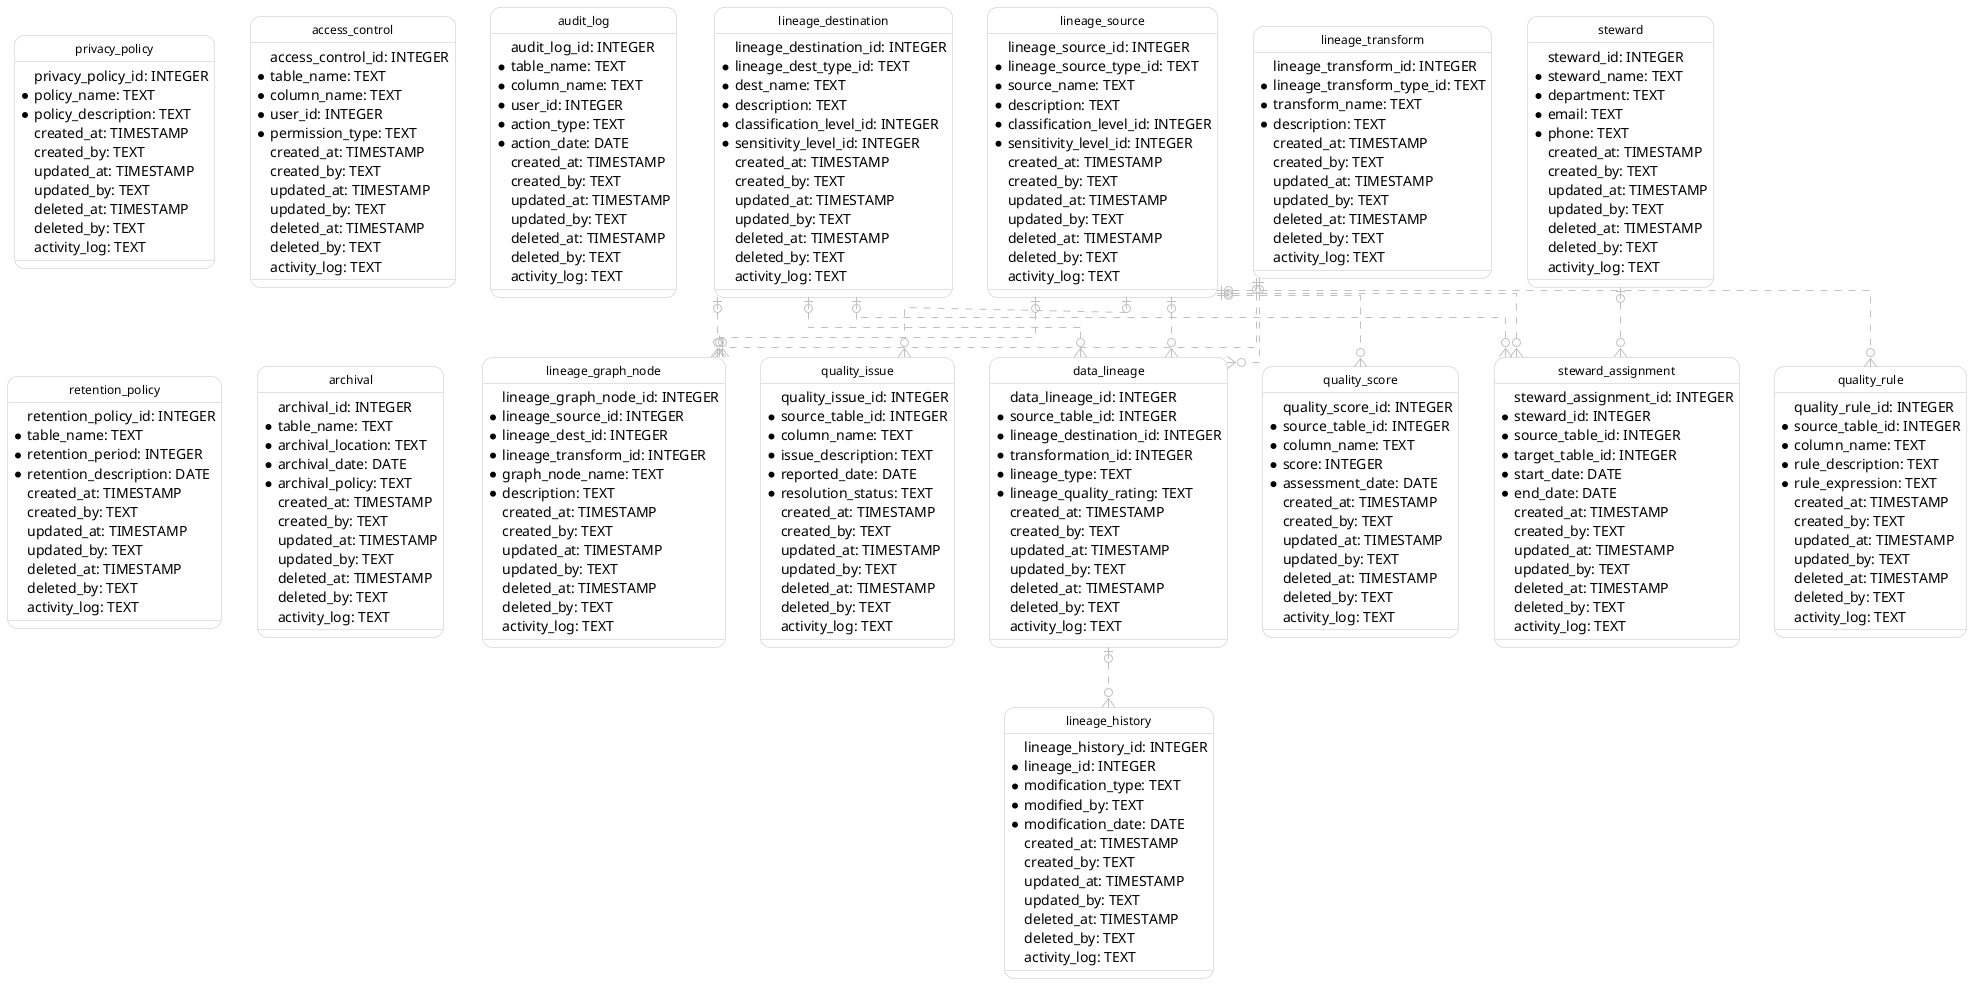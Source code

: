 @startuml IE
  hide circle
  skinparam linetype ortho
  skinparam roundcorner 20
  skinparam class {
    BackgroundColor White
    ArrowColor Silver
    BorderColor Silver
    FontColor Black
    FontSize 12
  }

  entity "lineage_source" as lineage_source {
      lineage_source_id: INTEGER
    * lineage_source_type_id: TEXT
    * source_name: TEXT
    * description: TEXT
    * classification_level_id: INTEGER
    * sensitivity_level_id: INTEGER
      created_at: TIMESTAMP
      created_by: TEXT
      updated_at: TIMESTAMP
      updated_by: TEXT
      deleted_at: TIMESTAMP
      deleted_by: TEXT
      activity_log: TEXT
  }

  entity "lineage_destination" as lineage_destination {
      lineage_destination_id: INTEGER
    * lineage_dest_type_id: TEXT
    * dest_name: TEXT
    * description: TEXT
    * classification_level_id: INTEGER
    * sensitivity_level_id: INTEGER
      created_at: TIMESTAMP
      created_by: TEXT
      updated_at: TIMESTAMP
      updated_by: TEXT
      deleted_at: TIMESTAMP
      deleted_by: TEXT
      activity_log: TEXT
  }

  entity "lineage_transform" as lineage_transform {
      lineage_transform_id: INTEGER
    * lineage_transform_type_id: TEXT
    * transform_name: TEXT
    * description: TEXT
      created_at: TIMESTAMP
      created_by: TEXT
      updated_at: TIMESTAMP
      updated_by: TEXT
      deleted_at: TIMESTAMP
      deleted_by: TEXT
      activity_log: TEXT
  }

  entity "lineage_graph_node" as lineage_graph_node {
      lineage_graph_node_id: INTEGER
    * lineage_source_id: INTEGER
    * lineage_dest_id: INTEGER
    * lineage_transform_id: INTEGER
    * graph_node_name: TEXT
    * description: TEXT
      created_at: TIMESTAMP
      created_by: TEXT
      updated_at: TIMESTAMP
      updated_by: TEXT
      deleted_at: TIMESTAMP
      deleted_by: TEXT
      activity_log: TEXT
  }

  entity "data_lineage" as data_lineage {
      data_lineage_id: INTEGER
    * source_table_id: INTEGER
    * lineage_destination_id: INTEGER
    * transformation_id: INTEGER
    * lineage_type: TEXT
    * lineage_quality_rating: TEXT
      created_at: TIMESTAMP
      created_by: TEXT
      updated_at: TIMESTAMP
      updated_by: TEXT
      deleted_at: TIMESTAMP
      deleted_by: TEXT
      activity_log: TEXT
  }

  entity "steward" as steward {
      steward_id: INTEGER
    * steward_name: TEXT
    * department: TEXT
    * email: TEXT
    * phone: TEXT
      created_at: TIMESTAMP
      created_by: TEXT
      updated_at: TIMESTAMP
      updated_by: TEXT
      deleted_at: TIMESTAMP
      deleted_by: TEXT
      activity_log: TEXT
  }

  entity "steward_assignment" as steward_assignment {
      steward_assignment_id: INTEGER
    * steward_id: INTEGER
    * source_table_id: INTEGER
    * target_table_id: INTEGER
    * start_date: DATE
    * end_date: DATE
      created_at: TIMESTAMP
      created_by: TEXT
      updated_at: TIMESTAMP
      updated_by: TEXT
      deleted_at: TIMESTAMP
      deleted_by: TEXT
      activity_log: TEXT
  }

  entity "quality_issue" as quality_issue {
      quality_issue_id: INTEGER
    * source_table_id: INTEGER
    * column_name: TEXT
    * issue_description: TEXT
    * reported_date: DATE
    * resolution_status: TEXT
      created_at: TIMESTAMP
      created_by: TEXT
      updated_at: TIMESTAMP
      updated_by: TEXT
      deleted_at: TIMESTAMP
      deleted_by: TEXT
      activity_log: TEXT
  }

  entity "quality_rule" as quality_rule {
      quality_rule_id: INTEGER
    * source_table_id: INTEGER
    * column_name: TEXT
    * rule_description: TEXT
    * rule_expression: TEXT
      created_at: TIMESTAMP
      created_by: TEXT
      updated_at: TIMESTAMP
      updated_by: TEXT
      deleted_at: TIMESTAMP
      deleted_by: TEXT
      activity_log: TEXT
  }

  entity "quality_score" as quality_score {
      quality_score_id: INTEGER
    * source_table_id: INTEGER
    * column_name: TEXT
    * score: INTEGER
    * assessment_date: DATE
      created_at: TIMESTAMP
      created_by: TEXT
      updated_at: TIMESTAMP
      updated_by: TEXT
      deleted_at: TIMESTAMP
      deleted_by: TEXT
      activity_log: TEXT
  }

  entity "privacy_policy" as privacy_policy {
      privacy_policy_id: INTEGER
    * policy_name: TEXT
    * policy_description: TEXT
      created_at: TIMESTAMP
      created_by: TEXT
      updated_at: TIMESTAMP
      updated_by: TEXT
      deleted_at: TIMESTAMP
      deleted_by: TEXT
      activity_log: TEXT
  }

  entity "access_control" as access_control {
      access_control_id: INTEGER
    * table_name: TEXT
    * column_name: TEXT
    * user_id: INTEGER
    * permission_type: TEXT
      created_at: TIMESTAMP
      created_by: TEXT
      updated_at: TIMESTAMP
      updated_by: TEXT
      deleted_at: TIMESTAMP
      deleted_by: TEXT
      activity_log: TEXT
  }

  entity "audit_log" as audit_log {
      audit_log_id: INTEGER
    * table_name: TEXT
    * column_name: TEXT
    * user_id: INTEGER
    * action_type: TEXT
    * action_date: DATE
      created_at: TIMESTAMP
      created_by: TEXT
      updated_at: TIMESTAMP
      updated_by: TEXT
      deleted_at: TIMESTAMP
      deleted_by: TEXT
      activity_log: TEXT
  }

  entity "retention_policy" as retention_policy {
      retention_policy_id: INTEGER
    * table_name: TEXT
    * retention_period: INTEGER
    * retention_description: DATE
      created_at: TIMESTAMP
      created_by: TEXT
      updated_at: TIMESTAMP
      updated_by: TEXT
      deleted_at: TIMESTAMP
      deleted_by: TEXT
      activity_log: TEXT
  }

  entity "archival" as archival {
      archival_id: INTEGER
    * table_name: TEXT
    * archival_location: TEXT
    * archival_date: DATE
    * archival_policy: TEXT
      created_at: TIMESTAMP
      created_by: TEXT
      updated_at: TIMESTAMP
      updated_by: TEXT
      deleted_at: TIMESTAMP
      deleted_by: TEXT
      activity_log: TEXT
  }

  entity "lineage_history" as lineage_history {
      lineage_history_id: INTEGER
    * lineage_id: INTEGER
    * modification_type: TEXT
    * modified_by: TEXT
    * modification_date: DATE
      created_at: TIMESTAMP
      created_by: TEXT
      updated_at: TIMESTAMP
      updated_by: TEXT
      deleted_at: TIMESTAMP
      deleted_by: TEXT
      activity_log: TEXT
  }

  lineage_source |o..o{ lineage_graph_node
  lineage_destination |o..o{ lineage_graph_node
  lineage_transform |o..o{ lineage_graph_node
  lineage_source |o..o{ data_lineage
  lineage_destination |o..o{ data_lineage
  lineage_transform |o..o{ data_lineage
  steward |o..o{ steward_assignment
  lineage_source |o..o{ steward_assignment
  lineage_destination |o..o{ steward_assignment
  lineage_source |o..o{ quality_issue
  lineage_source |o..o{ quality_rule
  lineage_source |o..o{ quality_score
  data_lineage |o..o{ lineage_history
@enduml